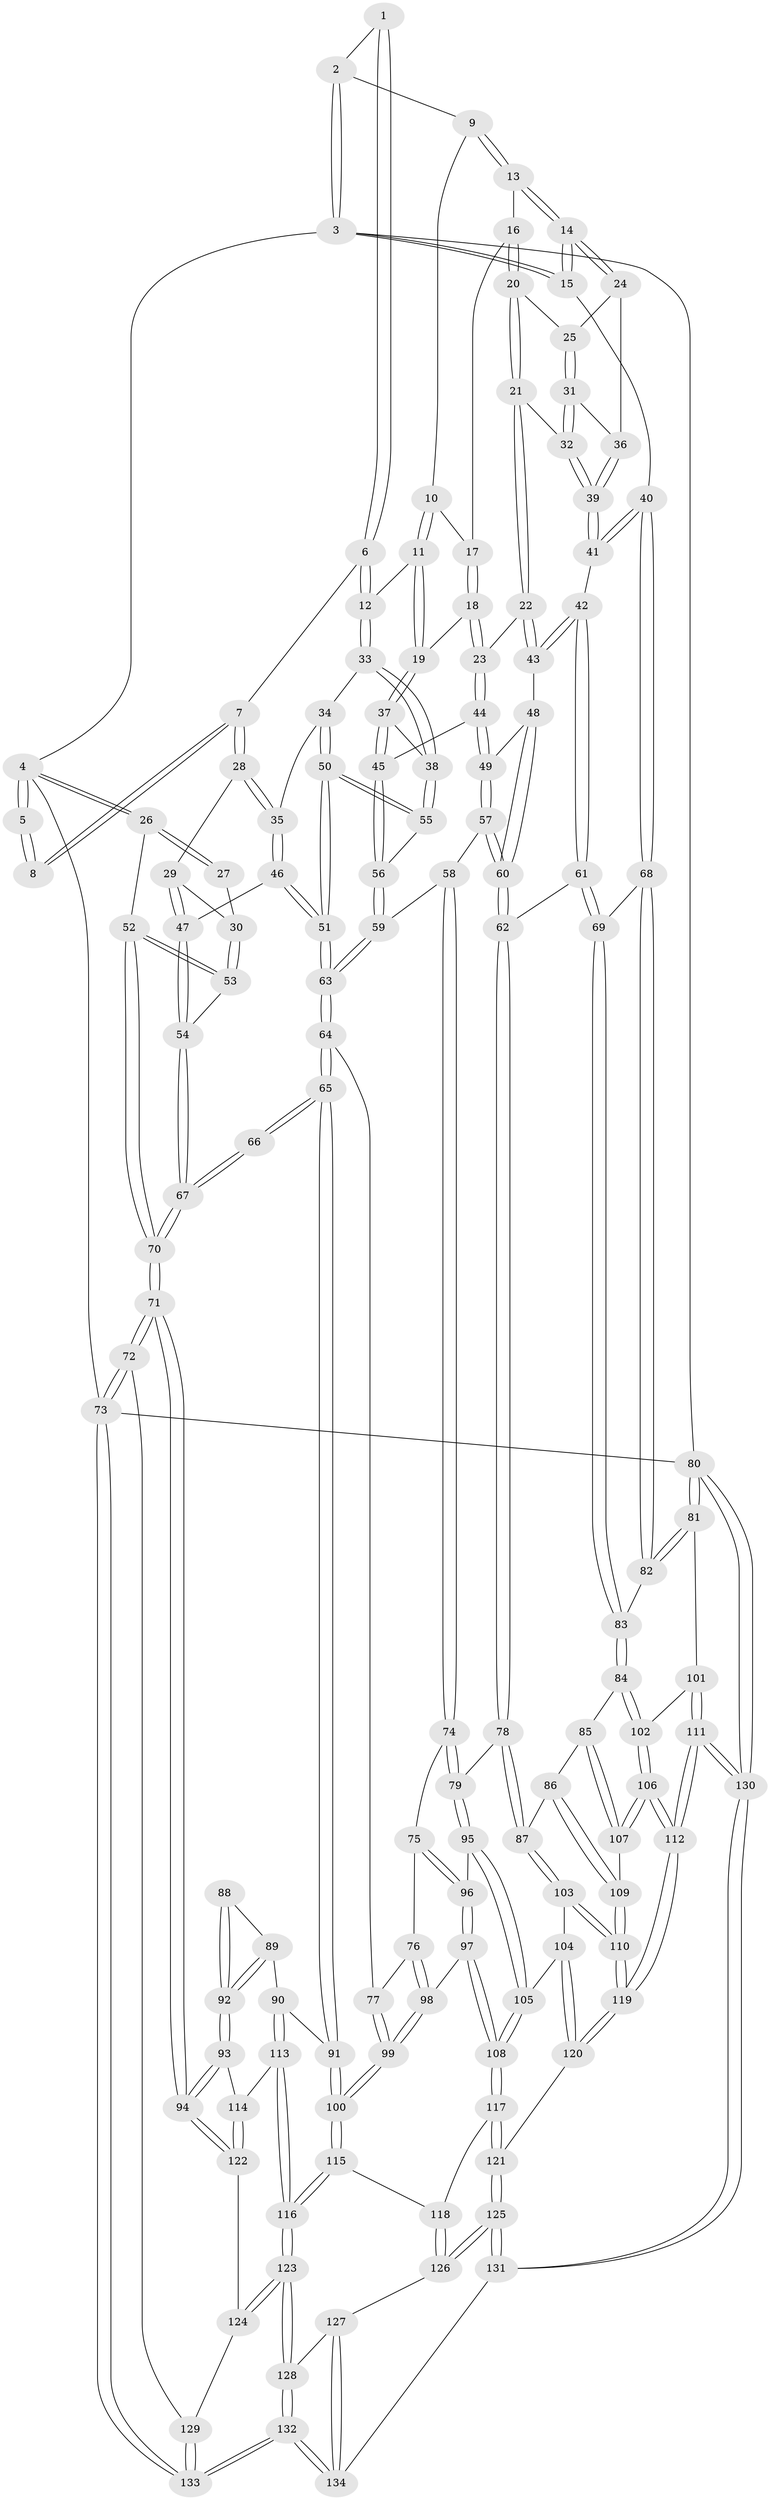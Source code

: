 // coarse degree distribution, {3: 0.13924050632911392, 5: 0.34177215189873417, 6: 0.06329113924050633, 4: 0.45569620253164556}
// Generated by graph-tools (version 1.1) at 2025/42/03/06/25 10:42:33]
// undirected, 134 vertices, 332 edges
graph export_dot {
graph [start="1"]
  node [color=gray90,style=filled];
  1 [pos="+0.550225028916568+0"];
  2 [pos="+0.7514715872598582+0"];
  3 [pos="+1+0"];
  4 [pos="+0+0"];
  5 [pos="+0.18747577709807173+0"];
  6 [pos="+0.4785245530560018+0.08760412449152978"];
  7 [pos="+0.24507775354752628+0.04184523553139042"];
  8 [pos="+0.22953415002743532+0"];
  9 [pos="+0.7521342638495165+0"];
  10 [pos="+0.7326401729141784+0"];
  11 [pos="+0.6028295117805468+0.12718842848594009"];
  12 [pos="+0.5205951690782299+0.14507983113496362"];
  13 [pos="+0.9247780064810994+0.0827305350913754"];
  14 [pos="+1+0.1726198514418923"];
  15 [pos="+1+0.2524168644804342"];
  16 [pos="+0.8200219947389943+0.13883318655079"];
  17 [pos="+0.7732933113641953+0.09630109903284041"];
  18 [pos="+0.6952869241768557+0.22463325035248943"];
  19 [pos="+0.6915234147402572+0.22239844949778817"];
  20 [pos="+0.8216975324422285+0.14398331727467975"];
  21 [pos="+0.7739116149465928+0.2321817935092609"];
  22 [pos="+0.7238563426276884+0.2451597890096715"];
  23 [pos="+0.7052280853074497+0.23960098971566401"];
  24 [pos="+0.9086739909689084+0.1901663089392225"];
  25 [pos="+0.8561645961068541+0.17503946502154397"];
  26 [pos="+0+0"];
  27 [pos="+0.05776453801024291+0.09042248253928135"];
  28 [pos="+0.23875901096206892+0.11599987692796636"];
  29 [pos="+0.09264630698810468+0.22233284518364196"];
  30 [pos="+0+0.23378284560184806"];
  31 [pos="+0.8205240442457669+0.22532662220672856"];
  32 [pos="+0.794258489150153+0.23524872224470764"];
  33 [pos="+0.4669838040674855+0.2582154008139447"];
  34 [pos="+0.3613544127174541+0.2554480863622123"];
  35 [pos="+0.3080114027734825+0.22609153084247405"];
  36 [pos="+0.8654559304364653+0.23343700732379957"];
  37 [pos="+0.531840801118985+0.28099505896333954"];
  38 [pos="+0.4693869215765408+0.2614129078610519"];
  39 [pos="+0.863746463903672+0.30123021668637323"];
  40 [pos="+1+0.2733460644484005"];
  41 [pos="+0.8923579679091734+0.3643275539575824"];
  42 [pos="+0.8583983444618801+0.3895398455702335"];
  43 [pos="+0.804468464224503+0.362555218886148"];
  44 [pos="+0.6484723018089048+0.3551545860497189"];
  45 [pos="+0.6272630009435907+0.35478517201732196"];
  46 [pos="+0.19128240039112357+0.3863139469045093"];
  47 [pos="+0.17800887213292832+0.38530629928541954"];
  48 [pos="+0.7132972275157502+0.38098751217388827"];
  49 [pos="+0.6503349192791071+0.35766493630253926"];
  50 [pos="+0.3372897268794483+0.448815151122326"];
  51 [pos="+0.31275502367639874+0.4957044087879568"];
  52 [pos="+0+0.2397846282952976"];
  53 [pos="+0+0.23924123877825218"];
  54 [pos="+0.1171329085180359+0.419077564934548"];
  55 [pos="+0.47857584603192604+0.3707761829905213"];
  56 [pos="+0.5243666947649989+0.43975868319301054"];
  57 [pos="+0.6560501586076513+0.47296496276485206"];
  58 [pos="+0.5625237816574092+0.5079814698925361"];
  59 [pos="+0.5247820644485711+0.4514121364361478"];
  60 [pos="+0.7400052835825397+0.5078020543891595"];
  61 [pos="+0.8232354384448671+0.5216705088545902"];
  62 [pos="+0.7682294179501306+0.5291561509412084"];
  63 [pos="+0.31924420332317716+0.5268425933613923"];
  64 [pos="+0.3179115600997288+0.5395722903762172"];
  65 [pos="+0.2908064144074019+0.5640946247088001"];
  66 [pos="+0.10004135525786903+0.5724208408371979"];
  67 [pos="+0.01656650832440912+0.5498966588234008"];
  68 [pos="+1+0.3757236528914431"];
  69 [pos="+0.8392317583562705+0.5367234350942282"];
  70 [pos="+0+0.5967253064878684"];
  71 [pos="+0+0.8031737174272426"];
  72 [pos="+0+0.8354173096079278"];
  73 [pos="+0+1"];
  74 [pos="+0.5594840940753083+0.5398718539192261"];
  75 [pos="+0.5029181694492979+0.5990548216338593"];
  76 [pos="+0.38875642469012783+0.5873726283442863"];
  77 [pos="+0.38541813053582563+0.5864186301777508"];
  78 [pos="+0.6811399510857853+0.6293197746963591"];
  79 [pos="+0.6781927491219025+0.6288994327199277"];
  80 [pos="+1+1"];
  81 [pos="+1+0.6999132093914078"];
  82 [pos="+1+0.4511837991868982"];
  83 [pos="+0.858634517363156+0.5630143793187797"];
  84 [pos="+0.8849876261826868+0.6161643807116781"];
  85 [pos="+0.8021042976109317+0.6773037532554529"];
  86 [pos="+0.7407243409482708+0.6856755761671018"];
  87 [pos="+0.6928172088432337+0.6576103912923813"];
  88 [pos="+0.11462964595428368+0.5992566377546598"];
  89 [pos="+0.19457365578139876+0.6997251641614807"];
  90 [pos="+0.24834370432216313+0.6906470203035766"];
  91 [pos="+0.26511612307857385+0.675004472068196"];
  92 [pos="+0.14787532314506951+0.7285261314460749"];
  93 [pos="+0.10697236016395577+0.7718393502743582"];
  94 [pos="+0+0.7995663067462252"];
  95 [pos="+0.5817538139420876+0.6805376772824594"];
  96 [pos="+0.5181346712190112+0.6458698124447448"];
  97 [pos="+0.4819313253004413+0.7198534695252573"];
  98 [pos="+0.46238448088451267+0.7207101545753983"];
  99 [pos="+0.3897897727181745+0.7522293202240592"];
  100 [pos="+0.37202654269380625+0.7749067412977562"];
  101 [pos="+0.9376734943453947+0.6468339137253207"];
  102 [pos="+0.9020091709360548+0.6320175769568126"];
  103 [pos="+0.6593899502476026+0.7799471935995412"];
  104 [pos="+0.5947682533156905+0.7856646030717527"];
  105 [pos="+0.5831980870465728+0.7851338890383001"];
  106 [pos="+0.8271550555017307+0.7971575653922247"];
  107 [pos="+0.807527933535417+0.7602479302395004"];
  108 [pos="+0.5483741964386989+0.8032835253040594"];
  109 [pos="+0.7500731817242933+0.7116442968868361"];
  110 [pos="+0.7163102508139015+0.8201834252535602"];
  111 [pos="+0.8685401286993+0.9723272394246576"];
  112 [pos="+0.8298527322185499+0.9252112121950018"];
  113 [pos="+0.23344139813637432+0.8291062694524896"];
  114 [pos="+0.2202988338451227+0.8319612913046912"];
  115 [pos="+0.3672990539455076+0.8551020801507621"];
  116 [pos="+0.34729822662536824+0.8690025679163772"];
  117 [pos="+0.5205510741688463+0.8510974423291953"];
  118 [pos="+0.4530939722084457+0.8702634888840549"];
  119 [pos="+0.7949254160652394+0.9051140261894615"];
  120 [pos="+0.6492513962143386+0.9044591614321615"];
  121 [pos="+0.575166545986516+0.9211060685114854"];
  122 [pos="+0.18435507981193372+0.8894954248373219"];
  123 [pos="+0.3201873404486041+0.9725677020163438"];
  124 [pos="+0.17692782115289188+0.9280528711831125"];
  125 [pos="+0.5739223171971196+0.9744909313073932"];
  126 [pos="+0.4650309860330604+0.9399144093782354"];
  127 [pos="+0.46850176320101083+0.9823155098973466"];
  128 [pos="+0.32023691563712264+0.9741397371895169"];
  129 [pos="+0.15602106798876997+0.9506977118111167"];
  130 [pos="+1+1"];
  131 [pos="+0.5832129911706236+1"];
  132 [pos="+0.2837529501489136+1"];
  133 [pos="+0.20141821701964424+1"];
  134 [pos="+0.580159218698576+1"];
  1 -- 2;
  1 -- 6;
  1 -- 6;
  2 -- 3;
  2 -- 3;
  2 -- 9;
  3 -- 4;
  3 -- 15;
  3 -- 15;
  3 -- 80;
  4 -- 5;
  4 -- 5;
  4 -- 26;
  4 -- 26;
  4 -- 73;
  5 -- 8;
  5 -- 8;
  6 -- 7;
  6 -- 12;
  6 -- 12;
  7 -- 8;
  7 -- 8;
  7 -- 28;
  7 -- 28;
  9 -- 10;
  9 -- 13;
  9 -- 13;
  10 -- 11;
  10 -- 11;
  10 -- 17;
  11 -- 12;
  11 -- 19;
  11 -- 19;
  12 -- 33;
  12 -- 33;
  13 -- 14;
  13 -- 14;
  13 -- 16;
  14 -- 15;
  14 -- 15;
  14 -- 24;
  14 -- 24;
  15 -- 40;
  16 -- 17;
  16 -- 20;
  16 -- 20;
  17 -- 18;
  17 -- 18;
  18 -- 19;
  18 -- 23;
  18 -- 23;
  19 -- 37;
  19 -- 37;
  20 -- 21;
  20 -- 21;
  20 -- 25;
  21 -- 22;
  21 -- 22;
  21 -- 32;
  22 -- 23;
  22 -- 43;
  22 -- 43;
  23 -- 44;
  23 -- 44;
  24 -- 25;
  24 -- 36;
  25 -- 31;
  25 -- 31;
  26 -- 27;
  26 -- 27;
  26 -- 52;
  27 -- 30;
  28 -- 29;
  28 -- 35;
  28 -- 35;
  29 -- 30;
  29 -- 47;
  29 -- 47;
  30 -- 53;
  30 -- 53;
  31 -- 32;
  31 -- 32;
  31 -- 36;
  32 -- 39;
  32 -- 39;
  33 -- 34;
  33 -- 38;
  33 -- 38;
  34 -- 35;
  34 -- 50;
  34 -- 50;
  35 -- 46;
  35 -- 46;
  36 -- 39;
  36 -- 39;
  37 -- 38;
  37 -- 45;
  37 -- 45;
  38 -- 55;
  38 -- 55;
  39 -- 41;
  39 -- 41;
  40 -- 41;
  40 -- 41;
  40 -- 68;
  40 -- 68;
  41 -- 42;
  42 -- 43;
  42 -- 43;
  42 -- 61;
  42 -- 61;
  43 -- 48;
  44 -- 45;
  44 -- 49;
  44 -- 49;
  45 -- 56;
  45 -- 56;
  46 -- 47;
  46 -- 51;
  46 -- 51;
  47 -- 54;
  47 -- 54;
  48 -- 49;
  48 -- 60;
  48 -- 60;
  49 -- 57;
  49 -- 57;
  50 -- 51;
  50 -- 51;
  50 -- 55;
  50 -- 55;
  51 -- 63;
  51 -- 63;
  52 -- 53;
  52 -- 53;
  52 -- 70;
  52 -- 70;
  53 -- 54;
  54 -- 67;
  54 -- 67;
  55 -- 56;
  56 -- 59;
  56 -- 59;
  57 -- 58;
  57 -- 60;
  57 -- 60;
  58 -- 59;
  58 -- 74;
  58 -- 74;
  59 -- 63;
  59 -- 63;
  60 -- 62;
  60 -- 62;
  61 -- 62;
  61 -- 69;
  61 -- 69;
  62 -- 78;
  62 -- 78;
  63 -- 64;
  63 -- 64;
  64 -- 65;
  64 -- 65;
  64 -- 77;
  65 -- 66;
  65 -- 66;
  65 -- 91;
  65 -- 91;
  66 -- 67;
  66 -- 67;
  67 -- 70;
  67 -- 70;
  68 -- 69;
  68 -- 82;
  68 -- 82;
  69 -- 83;
  69 -- 83;
  70 -- 71;
  70 -- 71;
  71 -- 72;
  71 -- 72;
  71 -- 94;
  71 -- 94;
  72 -- 73;
  72 -- 73;
  72 -- 129;
  73 -- 133;
  73 -- 133;
  73 -- 80;
  74 -- 75;
  74 -- 79;
  74 -- 79;
  75 -- 76;
  75 -- 96;
  75 -- 96;
  76 -- 77;
  76 -- 98;
  76 -- 98;
  77 -- 99;
  77 -- 99;
  78 -- 79;
  78 -- 87;
  78 -- 87;
  79 -- 95;
  79 -- 95;
  80 -- 81;
  80 -- 81;
  80 -- 130;
  80 -- 130;
  81 -- 82;
  81 -- 82;
  81 -- 101;
  82 -- 83;
  83 -- 84;
  83 -- 84;
  84 -- 85;
  84 -- 102;
  84 -- 102;
  85 -- 86;
  85 -- 107;
  85 -- 107;
  86 -- 87;
  86 -- 109;
  86 -- 109;
  87 -- 103;
  87 -- 103;
  88 -- 89;
  88 -- 92;
  88 -- 92;
  89 -- 90;
  89 -- 92;
  89 -- 92;
  90 -- 91;
  90 -- 113;
  90 -- 113;
  91 -- 100;
  91 -- 100;
  92 -- 93;
  92 -- 93;
  93 -- 94;
  93 -- 94;
  93 -- 114;
  94 -- 122;
  94 -- 122;
  95 -- 96;
  95 -- 105;
  95 -- 105;
  96 -- 97;
  96 -- 97;
  97 -- 98;
  97 -- 108;
  97 -- 108;
  98 -- 99;
  98 -- 99;
  99 -- 100;
  99 -- 100;
  100 -- 115;
  100 -- 115;
  101 -- 102;
  101 -- 111;
  101 -- 111;
  102 -- 106;
  102 -- 106;
  103 -- 104;
  103 -- 110;
  103 -- 110;
  104 -- 105;
  104 -- 120;
  104 -- 120;
  105 -- 108;
  105 -- 108;
  106 -- 107;
  106 -- 107;
  106 -- 112;
  106 -- 112;
  107 -- 109;
  108 -- 117;
  108 -- 117;
  109 -- 110;
  109 -- 110;
  110 -- 119;
  110 -- 119;
  111 -- 112;
  111 -- 112;
  111 -- 130;
  111 -- 130;
  112 -- 119;
  112 -- 119;
  113 -- 114;
  113 -- 116;
  113 -- 116;
  114 -- 122;
  114 -- 122;
  115 -- 116;
  115 -- 116;
  115 -- 118;
  116 -- 123;
  116 -- 123;
  117 -- 118;
  117 -- 121;
  117 -- 121;
  118 -- 126;
  118 -- 126;
  119 -- 120;
  119 -- 120;
  120 -- 121;
  121 -- 125;
  121 -- 125;
  122 -- 124;
  123 -- 124;
  123 -- 124;
  123 -- 128;
  123 -- 128;
  124 -- 129;
  125 -- 126;
  125 -- 126;
  125 -- 131;
  125 -- 131;
  126 -- 127;
  127 -- 128;
  127 -- 134;
  127 -- 134;
  128 -- 132;
  128 -- 132;
  129 -- 133;
  129 -- 133;
  130 -- 131;
  130 -- 131;
  131 -- 134;
  132 -- 133;
  132 -- 133;
  132 -- 134;
  132 -- 134;
}
